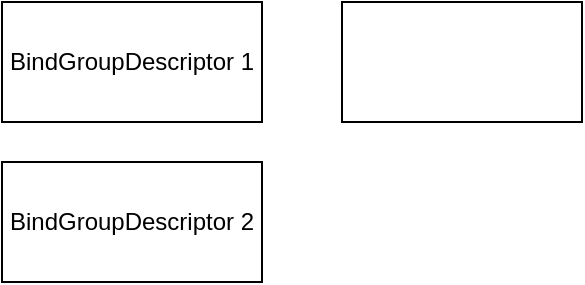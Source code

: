 <mxfile version="13.1.3">
    <diagram id="6hGFLwfOUW9BJ-s0fimq" name="Page-1">
        <mxGraphModel dx="608" dy="848" grid="1" gridSize="10" guides="1" tooltips="1" connect="1" arrows="1" fold="1" page="1" pageScale="1" pageWidth="827" pageHeight="1169" math="0" shadow="0">
            <root>
                <mxCell id="0"/>
                <mxCell id="1" parent="0"/>
                <mxCell id="2" value="BindGroupDescriptor 1" style="rounded=0;whiteSpace=wrap;html=1;" vertex="1" parent="1">
                    <mxGeometry x="40" y="250" width="130" height="60" as="geometry"/>
                </mxCell>
                <mxCell id="3" value="&lt;span&gt;BindGroupDescriptor 2&lt;/span&gt;" style="rounded=0;whiteSpace=wrap;html=1;" vertex="1" parent="1">
                    <mxGeometry x="40" y="330" width="130" height="60" as="geometry"/>
                </mxCell>
                <mxCell id="4" value="" style="rounded=0;whiteSpace=wrap;html=1;" vertex="1" parent="1">
                    <mxGeometry x="210" y="250" width="120" height="60" as="geometry"/>
                </mxCell>
            </root>
        </mxGraphModel>
    </diagram>
</mxfile>